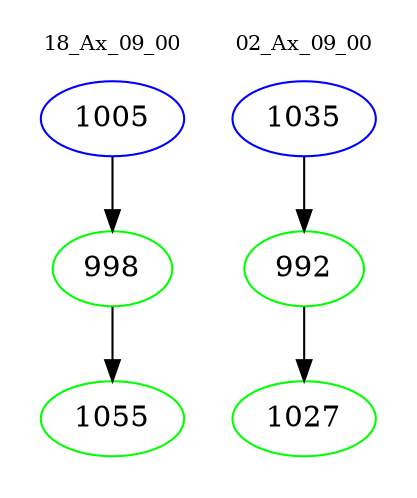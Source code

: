 digraph{
subgraph cluster_0 {
color = white
label = "18_Ax_09_00";
fontsize=10;
T0_1005 [label="1005", color="blue"]
T0_1005 -> T0_998 [color="black"]
T0_998 [label="998", color="green"]
T0_998 -> T0_1055 [color="black"]
T0_1055 [label="1055", color="green"]
}
subgraph cluster_1 {
color = white
label = "02_Ax_09_00";
fontsize=10;
T1_1035 [label="1035", color="blue"]
T1_1035 -> T1_992 [color="black"]
T1_992 [label="992", color="green"]
T1_992 -> T1_1027 [color="black"]
T1_1027 [label="1027", color="green"]
}
}
